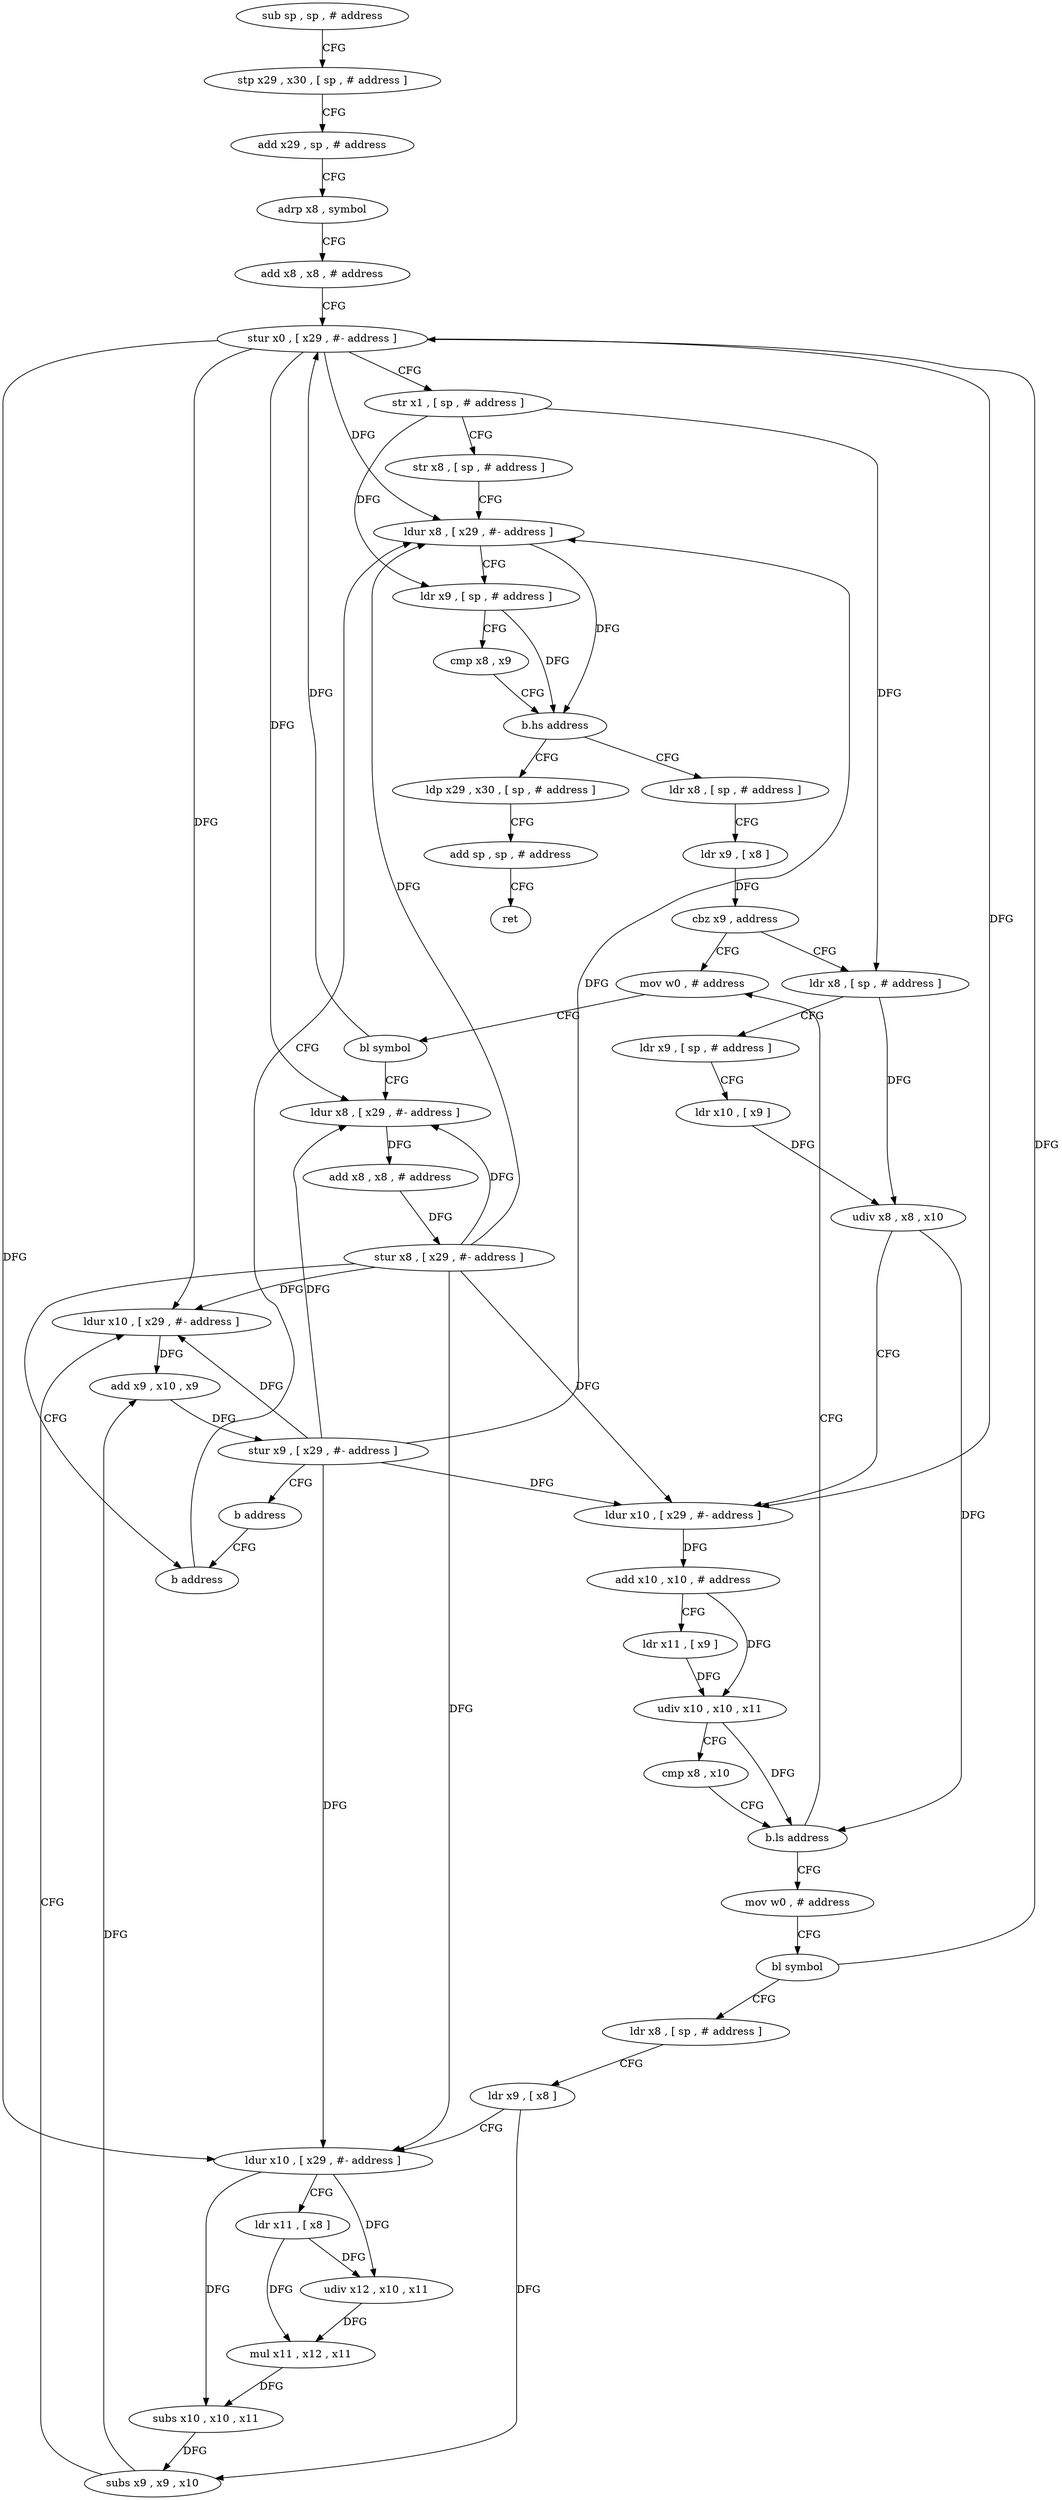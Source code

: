 digraph "func" {
"4251428" [label = "sub sp , sp , # address" ]
"4251432" [label = "stp x29 , x30 , [ sp , # address ]" ]
"4251436" [label = "add x29 , sp , # address" ]
"4251440" [label = "adrp x8 , symbol" ]
"4251444" [label = "add x8 , x8 , # address" ]
"4251448" [label = "stur x0 , [ x29 , #- address ]" ]
"4251452" [label = "str x1 , [ sp , # address ]" ]
"4251456" [label = "str x8 , [ sp , # address ]" ]
"4251460" [label = "ldur x8 , [ x29 , #- address ]" ]
"4251608" [label = "ldp x29 , x30 , [ sp , # address ]" ]
"4251612" [label = "add sp , sp , # address" ]
"4251616" [label = "ret" ]
"4251476" [label = "ldr x8 , [ sp , # address ]" ]
"4251480" [label = "ldr x9 , [ x8 ]" ]
"4251484" [label = "cbz x9 , address" ]
"4251584" [label = "mov w0 , # address" ]
"4251488" [label = "ldr x8 , [ sp , # address ]" ]
"4251588" [label = "bl symbol" ]
"4251592" [label = "ldur x8 , [ x29 , #- address ]" ]
"4251596" [label = "add x8 , x8 , # address" ]
"4251600" [label = "stur x8 , [ x29 , #- address ]" ]
"4251604" [label = "b address" ]
"4251492" [label = "ldr x9 , [ sp , # address ]" ]
"4251496" [label = "ldr x10 , [ x9 ]" ]
"4251500" [label = "udiv x8 , x8 , x10" ]
"4251504" [label = "ldur x10 , [ x29 , #- address ]" ]
"4251508" [label = "add x10 , x10 , # address" ]
"4251512" [label = "ldr x11 , [ x9 ]" ]
"4251516" [label = "udiv x10 , x10 , x11" ]
"4251520" [label = "cmp x8 , x10" ]
"4251524" [label = "b.ls address" ]
"4251528" [label = "mov w0 , # address" ]
"4251464" [label = "ldr x9 , [ sp , # address ]" ]
"4251468" [label = "cmp x8 , x9" ]
"4251472" [label = "b.hs address" ]
"4251532" [label = "bl symbol" ]
"4251536" [label = "ldr x8 , [ sp , # address ]" ]
"4251540" [label = "ldr x9 , [ x8 ]" ]
"4251544" [label = "ldur x10 , [ x29 , #- address ]" ]
"4251548" [label = "ldr x11 , [ x8 ]" ]
"4251552" [label = "udiv x12 , x10 , x11" ]
"4251556" [label = "mul x11 , x12 , x11" ]
"4251560" [label = "subs x10 , x10 , x11" ]
"4251564" [label = "subs x9 , x9 , x10" ]
"4251568" [label = "ldur x10 , [ x29 , #- address ]" ]
"4251572" [label = "add x9 , x10 , x9" ]
"4251576" [label = "stur x9 , [ x29 , #- address ]" ]
"4251580" [label = "b address" ]
"4251428" -> "4251432" [ label = "CFG" ]
"4251432" -> "4251436" [ label = "CFG" ]
"4251436" -> "4251440" [ label = "CFG" ]
"4251440" -> "4251444" [ label = "CFG" ]
"4251444" -> "4251448" [ label = "CFG" ]
"4251448" -> "4251452" [ label = "CFG" ]
"4251448" -> "4251460" [ label = "DFG" ]
"4251448" -> "4251592" [ label = "DFG" ]
"4251448" -> "4251504" [ label = "DFG" ]
"4251448" -> "4251544" [ label = "DFG" ]
"4251448" -> "4251568" [ label = "DFG" ]
"4251452" -> "4251456" [ label = "CFG" ]
"4251452" -> "4251464" [ label = "DFG" ]
"4251452" -> "4251488" [ label = "DFG" ]
"4251456" -> "4251460" [ label = "CFG" ]
"4251460" -> "4251464" [ label = "CFG" ]
"4251460" -> "4251472" [ label = "DFG" ]
"4251608" -> "4251612" [ label = "CFG" ]
"4251612" -> "4251616" [ label = "CFG" ]
"4251476" -> "4251480" [ label = "CFG" ]
"4251480" -> "4251484" [ label = "DFG" ]
"4251484" -> "4251584" [ label = "CFG" ]
"4251484" -> "4251488" [ label = "CFG" ]
"4251584" -> "4251588" [ label = "CFG" ]
"4251488" -> "4251492" [ label = "CFG" ]
"4251488" -> "4251500" [ label = "DFG" ]
"4251588" -> "4251592" [ label = "CFG" ]
"4251588" -> "4251448" [ label = "DFG" ]
"4251592" -> "4251596" [ label = "DFG" ]
"4251596" -> "4251600" [ label = "DFG" ]
"4251600" -> "4251604" [ label = "CFG" ]
"4251600" -> "4251460" [ label = "DFG" ]
"4251600" -> "4251592" [ label = "DFG" ]
"4251600" -> "4251504" [ label = "DFG" ]
"4251600" -> "4251544" [ label = "DFG" ]
"4251600" -> "4251568" [ label = "DFG" ]
"4251604" -> "4251460" [ label = "CFG" ]
"4251492" -> "4251496" [ label = "CFG" ]
"4251496" -> "4251500" [ label = "DFG" ]
"4251500" -> "4251504" [ label = "CFG" ]
"4251500" -> "4251524" [ label = "DFG" ]
"4251504" -> "4251508" [ label = "DFG" ]
"4251508" -> "4251512" [ label = "CFG" ]
"4251508" -> "4251516" [ label = "DFG" ]
"4251512" -> "4251516" [ label = "DFG" ]
"4251516" -> "4251520" [ label = "CFG" ]
"4251516" -> "4251524" [ label = "DFG" ]
"4251520" -> "4251524" [ label = "CFG" ]
"4251524" -> "4251584" [ label = "CFG" ]
"4251524" -> "4251528" [ label = "CFG" ]
"4251528" -> "4251532" [ label = "CFG" ]
"4251464" -> "4251468" [ label = "CFG" ]
"4251464" -> "4251472" [ label = "DFG" ]
"4251468" -> "4251472" [ label = "CFG" ]
"4251472" -> "4251608" [ label = "CFG" ]
"4251472" -> "4251476" [ label = "CFG" ]
"4251532" -> "4251536" [ label = "CFG" ]
"4251532" -> "4251448" [ label = "DFG" ]
"4251536" -> "4251540" [ label = "CFG" ]
"4251540" -> "4251544" [ label = "CFG" ]
"4251540" -> "4251564" [ label = "DFG" ]
"4251544" -> "4251548" [ label = "CFG" ]
"4251544" -> "4251552" [ label = "DFG" ]
"4251544" -> "4251560" [ label = "DFG" ]
"4251548" -> "4251552" [ label = "DFG" ]
"4251548" -> "4251556" [ label = "DFG" ]
"4251552" -> "4251556" [ label = "DFG" ]
"4251556" -> "4251560" [ label = "DFG" ]
"4251560" -> "4251564" [ label = "DFG" ]
"4251564" -> "4251568" [ label = "CFG" ]
"4251564" -> "4251572" [ label = "DFG" ]
"4251568" -> "4251572" [ label = "DFG" ]
"4251572" -> "4251576" [ label = "DFG" ]
"4251576" -> "4251580" [ label = "CFG" ]
"4251576" -> "4251460" [ label = "DFG" ]
"4251576" -> "4251592" [ label = "DFG" ]
"4251576" -> "4251504" [ label = "DFG" ]
"4251576" -> "4251544" [ label = "DFG" ]
"4251576" -> "4251568" [ label = "DFG" ]
"4251580" -> "4251604" [ label = "CFG" ]
}

